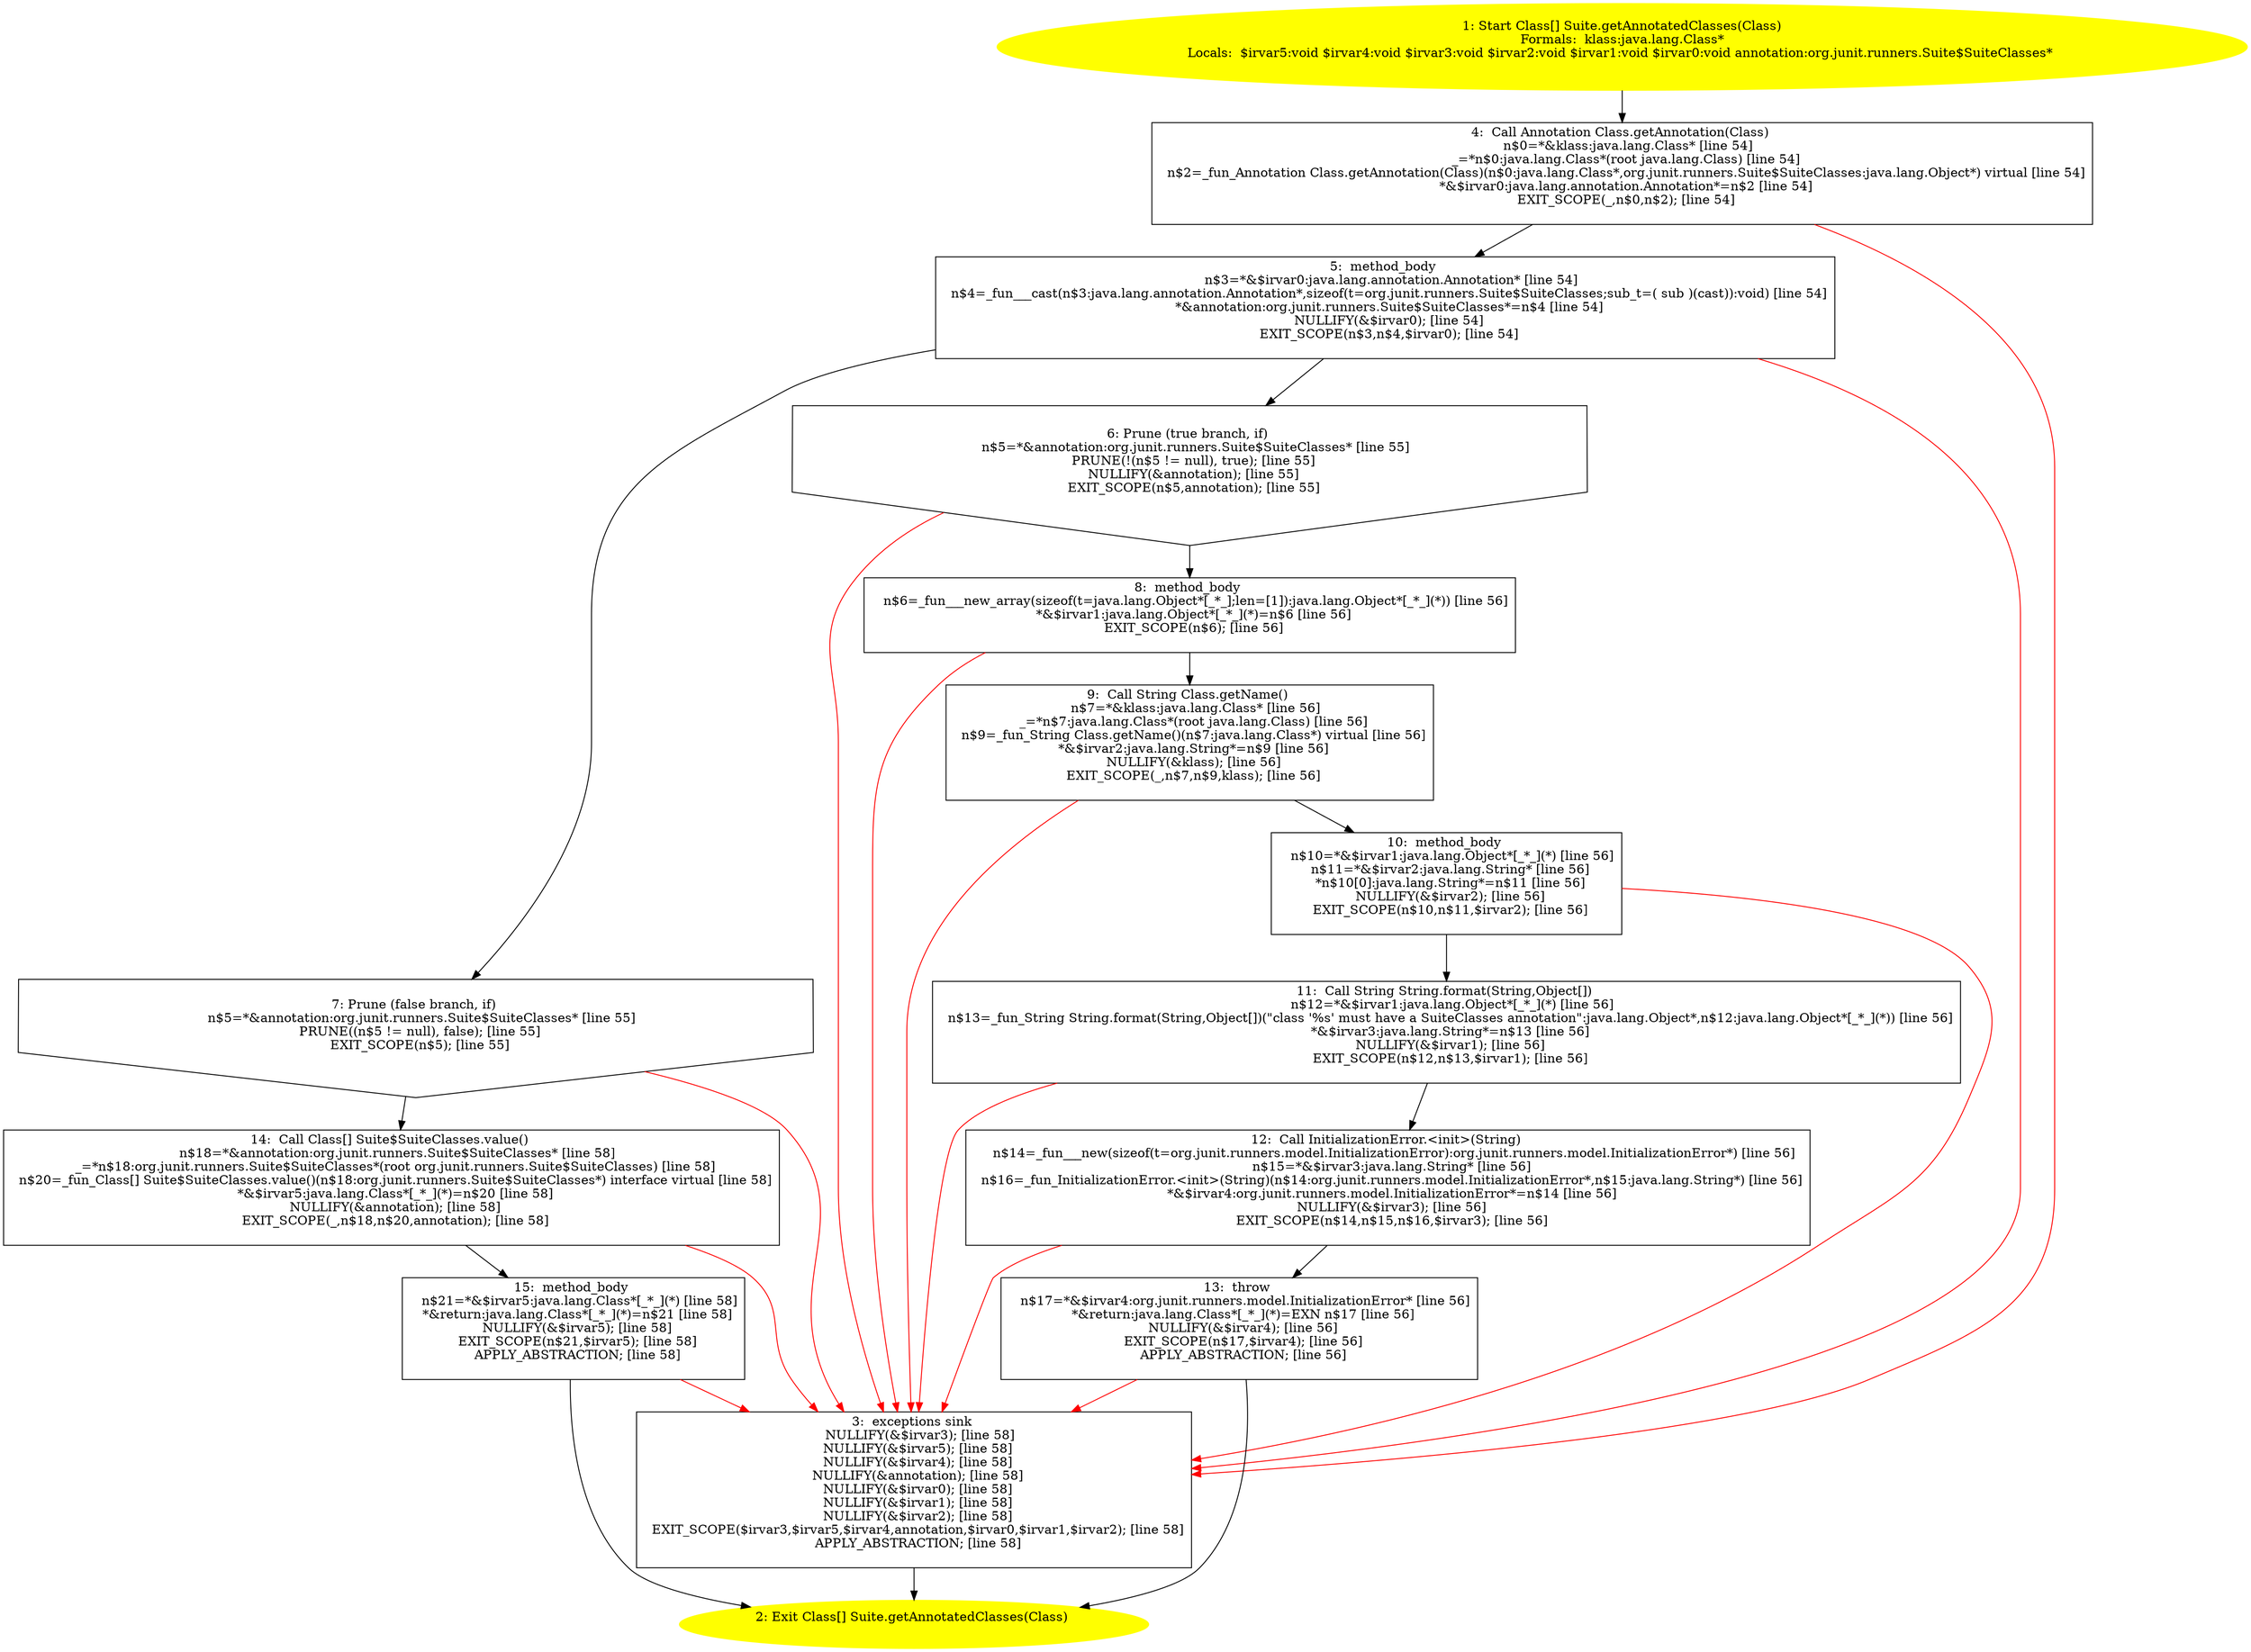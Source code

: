 /* @generated */
digraph cfg {
"org.junit.runners.Suite.getAnnotatedClasses(java.lang.Class):java.lang.Class[].f8889e9518c2734628d8e0e4719f26a3_1" [label="1: Start Class[] Suite.getAnnotatedClasses(Class)\nFormals:  klass:java.lang.Class*\nLocals:  $irvar5:void $irvar4:void $irvar3:void $irvar2:void $irvar1:void $irvar0:void annotation:org.junit.runners.Suite$SuiteClasses* \n  " color=yellow style=filled]
	

	 "org.junit.runners.Suite.getAnnotatedClasses(java.lang.Class):java.lang.Class[].f8889e9518c2734628d8e0e4719f26a3_1" -> "org.junit.runners.Suite.getAnnotatedClasses(java.lang.Class):java.lang.Class[].f8889e9518c2734628d8e0e4719f26a3_4" ;
"org.junit.runners.Suite.getAnnotatedClasses(java.lang.Class):java.lang.Class[].f8889e9518c2734628d8e0e4719f26a3_2" [label="2: Exit Class[] Suite.getAnnotatedClasses(Class) \n  " color=yellow style=filled]
	

"org.junit.runners.Suite.getAnnotatedClasses(java.lang.Class):java.lang.Class[].f8889e9518c2734628d8e0e4719f26a3_3" [label="3:  exceptions sink \n   NULLIFY(&$irvar3); [line 58]\n  NULLIFY(&$irvar5); [line 58]\n  NULLIFY(&$irvar4); [line 58]\n  NULLIFY(&annotation); [line 58]\n  NULLIFY(&$irvar0); [line 58]\n  NULLIFY(&$irvar1); [line 58]\n  NULLIFY(&$irvar2); [line 58]\n  EXIT_SCOPE($irvar3,$irvar5,$irvar4,annotation,$irvar0,$irvar1,$irvar2); [line 58]\n  APPLY_ABSTRACTION; [line 58]\n " shape="box"]
	

	 "org.junit.runners.Suite.getAnnotatedClasses(java.lang.Class):java.lang.Class[].f8889e9518c2734628d8e0e4719f26a3_3" -> "org.junit.runners.Suite.getAnnotatedClasses(java.lang.Class):java.lang.Class[].f8889e9518c2734628d8e0e4719f26a3_2" ;
"org.junit.runners.Suite.getAnnotatedClasses(java.lang.Class):java.lang.Class[].f8889e9518c2734628d8e0e4719f26a3_4" [label="4:  Call Annotation Class.getAnnotation(Class) \n   n$0=*&klass:java.lang.Class* [line 54]\n  _=*n$0:java.lang.Class*(root java.lang.Class) [line 54]\n  n$2=_fun_Annotation Class.getAnnotation(Class)(n$0:java.lang.Class*,org.junit.runners.Suite$SuiteClasses:java.lang.Object*) virtual [line 54]\n  *&$irvar0:java.lang.annotation.Annotation*=n$2 [line 54]\n  EXIT_SCOPE(_,n$0,n$2); [line 54]\n " shape="box"]
	

	 "org.junit.runners.Suite.getAnnotatedClasses(java.lang.Class):java.lang.Class[].f8889e9518c2734628d8e0e4719f26a3_4" -> "org.junit.runners.Suite.getAnnotatedClasses(java.lang.Class):java.lang.Class[].f8889e9518c2734628d8e0e4719f26a3_5" ;
	 "org.junit.runners.Suite.getAnnotatedClasses(java.lang.Class):java.lang.Class[].f8889e9518c2734628d8e0e4719f26a3_4" -> "org.junit.runners.Suite.getAnnotatedClasses(java.lang.Class):java.lang.Class[].f8889e9518c2734628d8e0e4719f26a3_3" [color="red" ];
"org.junit.runners.Suite.getAnnotatedClasses(java.lang.Class):java.lang.Class[].f8889e9518c2734628d8e0e4719f26a3_5" [label="5:  method_body \n   n$3=*&$irvar0:java.lang.annotation.Annotation* [line 54]\n  n$4=_fun___cast(n$3:java.lang.annotation.Annotation*,sizeof(t=org.junit.runners.Suite$SuiteClasses;sub_t=( sub )(cast)):void) [line 54]\n  *&annotation:org.junit.runners.Suite$SuiteClasses*=n$4 [line 54]\n  NULLIFY(&$irvar0); [line 54]\n  EXIT_SCOPE(n$3,n$4,$irvar0); [line 54]\n " shape="box"]
	

	 "org.junit.runners.Suite.getAnnotatedClasses(java.lang.Class):java.lang.Class[].f8889e9518c2734628d8e0e4719f26a3_5" -> "org.junit.runners.Suite.getAnnotatedClasses(java.lang.Class):java.lang.Class[].f8889e9518c2734628d8e0e4719f26a3_6" ;
	 "org.junit.runners.Suite.getAnnotatedClasses(java.lang.Class):java.lang.Class[].f8889e9518c2734628d8e0e4719f26a3_5" -> "org.junit.runners.Suite.getAnnotatedClasses(java.lang.Class):java.lang.Class[].f8889e9518c2734628d8e0e4719f26a3_7" ;
	 "org.junit.runners.Suite.getAnnotatedClasses(java.lang.Class):java.lang.Class[].f8889e9518c2734628d8e0e4719f26a3_5" -> "org.junit.runners.Suite.getAnnotatedClasses(java.lang.Class):java.lang.Class[].f8889e9518c2734628d8e0e4719f26a3_3" [color="red" ];
"org.junit.runners.Suite.getAnnotatedClasses(java.lang.Class):java.lang.Class[].f8889e9518c2734628d8e0e4719f26a3_6" [label="6: Prune (true branch, if) \n   n$5=*&annotation:org.junit.runners.Suite$SuiteClasses* [line 55]\n  PRUNE(!(n$5 != null), true); [line 55]\n  NULLIFY(&annotation); [line 55]\n  EXIT_SCOPE(n$5,annotation); [line 55]\n " shape="invhouse"]
	

	 "org.junit.runners.Suite.getAnnotatedClasses(java.lang.Class):java.lang.Class[].f8889e9518c2734628d8e0e4719f26a3_6" -> "org.junit.runners.Suite.getAnnotatedClasses(java.lang.Class):java.lang.Class[].f8889e9518c2734628d8e0e4719f26a3_8" ;
	 "org.junit.runners.Suite.getAnnotatedClasses(java.lang.Class):java.lang.Class[].f8889e9518c2734628d8e0e4719f26a3_6" -> "org.junit.runners.Suite.getAnnotatedClasses(java.lang.Class):java.lang.Class[].f8889e9518c2734628d8e0e4719f26a3_3" [color="red" ];
"org.junit.runners.Suite.getAnnotatedClasses(java.lang.Class):java.lang.Class[].f8889e9518c2734628d8e0e4719f26a3_7" [label="7: Prune (false branch, if) \n   n$5=*&annotation:org.junit.runners.Suite$SuiteClasses* [line 55]\n  PRUNE((n$5 != null), false); [line 55]\n  EXIT_SCOPE(n$5); [line 55]\n " shape="invhouse"]
	

	 "org.junit.runners.Suite.getAnnotatedClasses(java.lang.Class):java.lang.Class[].f8889e9518c2734628d8e0e4719f26a3_7" -> "org.junit.runners.Suite.getAnnotatedClasses(java.lang.Class):java.lang.Class[].f8889e9518c2734628d8e0e4719f26a3_14" ;
	 "org.junit.runners.Suite.getAnnotatedClasses(java.lang.Class):java.lang.Class[].f8889e9518c2734628d8e0e4719f26a3_7" -> "org.junit.runners.Suite.getAnnotatedClasses(java.lang.Class):java.lang.Class[].f8889e9518c2734628d8e0e4719f26a3_3" [color="red" ];
"org.junit.runners.Suite.getAnnotatedClasses(java.lang.Class):java.lang.Class[].f8889e9518c2734628d8e0e4719f26a3_8" [label="8:  method_body \n   n$6=_fun___new_array(sizeof(t=java.lang.Object*[_*_];len=[1]):java.lang.Object*[_*_](*)) [line 56]\n  *&$irvar1:java.lang.Object*[_*_](*)=n$6 [line 56]\n  EXIT_SCOPE(n$6); [line 56]\n " shape="box"]
	

	 "org.junit.runners.Suite.getAnnotatedClasses(java.lang.Class):java.lang.Class[].f8889e9518c2734628d8e0e4719f26a3_8" -> "org.junit.runners.Suite.getAnnotatedClasses(java.lang.Class):java.lang.Class[].f8889e9518c2734628d8e0e4719f26a3_9" ;
	 "org.junit.runners.Suite.getAnnotatedClasses(java.lang.Class):java.lang.Class[].f8889e9518c2734628d8e0e4719f26a3_8" -> "org.junit.runners.Suite.getAnnotatedClasses(java.lang.Class):java.lang.Class[].f8889e9518c2734628d8e0e4719f26a3_3" [color="red" ];
"org.junit.runners.Suite.getAnnotatedClasses(java.lang.Class):java.lang.Class[].f8889e9518c2734628d8e0e4719f26a3_9" [label="9:  Call String Class.getName() \n   n$7=*&klass:java.lang.Class* [line 56]\n  _=*n$7:java.lang.Class*(root java.lang.Class) [line 56]\n  n$9=_fun_String Class.getName()(n$7:java.lang.Class*) virtual [line 56]\n  *&$irvar2:java.lang.String*=n$9 [line 56]\n  NULLIFY(&klass); [line 56]\n  EXIT_SCOPE(_,n$7,n$9,klass); [line 56]\n " shape="box"]
	

	 "org.junit.runners.Suite.getAnnotatedClasses(java.lang.Class):java.lang.Class[].f8889e9518c2734628d8e0e4719f26a3_9" -> "org.junit.runners.Suite.getAnnotatedClasses(java.lang.Class):java.lang.Class[].f8889e9518c2734628d8e0e4719f26a3_10" ;
	 "org.junit.runners.Suite.getAnnotatedClasses(java.lang.Class):java.lang.Class[].f8889e9518c2734628d8e0e4719f26a3_9" -> "org.junit.runners.Suite.getAnnotatedClasses(java.lang.Class):java.lang.Class[].f8889e9518c2734628d8e0e4719f26a3_3" [color="red" ];
"org.junit.runners.Suite.getAnnotatedClasses(java.lang.Class):java.lang.Class[].f8889e9518c2734628d8e0e4719f26a3_10" [label="10:  method_body \n   n$10=*&$irvar1:java.lang.Object*[_*_](*) [line 56]\n  n$11=*&$irvar2:java.lang.String* [line 56]\n  *n$10[0]:java.lang.String*=n$11 [line 56]\n  NULLIFY(&$irvar2); [line 56]\n  EXIT_SCOPE(n$10,n$11,$irvar2); [line 56]\n " shape="box"]
	

	 "org.junit.runners.Suite.getAnnotatedClasses(java.lang.Class):java.lang.Class[].f8889e9518c2734628d8e0e4719f26a3_10" -> "org.junit.runners.Suite.getAnnotatedClasses(java.lang.Class):java.lang.Class[].f8889e9518c2734628d8e0e4719f26a3_11" ;
	 "org.junit.runners.Suite.getAnnotatedClasses(java.lang.Class):java.lang.Class[].f8889e9518c2734628d8e0e4719f26a3_10" -> "org.junit.runners.Suite.getAnnotatedClasses(java.lang.Class):java.lang.Class[].f8889e9518c2734628d8e0e4719f26a3_3" [color="red" ];
"org.junit.runners.Suite.getAnnotatedClasses(java.lang.Class):java.lang.Class[].f8889e9518c2734628d8e0e4719f26a3_11" [label="11:  Call String String.format(String,Object[]) \n   n$12=*&$irvar1:java.lang.Object*[_*_](*) [line 56]\n  n$13=_fun_String String.format(String,Object[])(\"class '%s' must have a SuiteClasses annotation\":java.lang.Object*,n$12:java.lang.Object*[_*_](*)) [line 56]\n  *&$irvar3:java.lang.String*=n$13 [line 56]\n  NULLIFY(&$irvar1); [line 56]\n  EXIT_SCOPE(n$12,n$13,$irvar1); [line 56]\n " shape="box"]
	

	 "org.junit.runners.Suite.getAnnotatedClasses(java.lang.Class):java.lang.Class[].f8889e9518c2734628d8e0e4719f26a3_11" -> "org.junit.runners.Suite.getAnnotatedClasses(java.lang.Class):java.lang.Class[].f8889e9518c2734628d8e0e4719f26a3_12" ;
	 "org.junit.runners.Suite.getAnnotatedClasses(java.lang.Class):java.lang.Class[].f8889e9518c2734628d8e0e4719f26a3_11" -> "org.junit.runners.Suite.getAnnotatedClasses(java.lang.Class):java.lang.Class[].f8889e9518c2734628d8e0e4719f26a3_3" [color="red" ];
"org.junit.runners.Suite.getAnnotatedClasses(java.lang.Class):java.lang.Class[].f8889e9518c2734628d8e0e4719f26a3_12" [label="12:  Call InitializationError.<init>(String) \n   n$14=_fun___new(sizeof(t=org.junit.runners.model.InitializationError):org.junit.runners.model.InitializationError*) [line 56]\n  n$15=*&$irvar3:java.lang.String* [line 56]\n  n$16=_fun_InitializationError.<init>(String)(n$14:org.junit.runners.model.InitializationError*,n$15:java.lang.String*) [line 56]\n  *&$irvar4:org.junit.runners.model.InitializationError*=n$14 [line 56]\n  NULLIFY(&$irvar3); [line 56]\n  EXIT_SCOPE(n$14,n$15,n$16,$irvar3); [line 56]\n " shape="box"]
	

	 "org.junit.runners.Suite.getAnnotatedClasses(java.lang.Class):java.lang.Class[].f8889e9518c2734628d8e0e4719f26a3_12" -> "org.junit.runners.Suite.getAnnotatedClasses(java.lang.Class):java.lang.Class[].f8889e9518c2734628d8e0e4719f26a3_13" ;
	 "org.junit.runners.Suite.getAnnotatedClasses(java.lang.Class):java.lang.Class[].f8889e9518c2734628d8e0e4719f26a3_12" -> "org.junit.runners.Suite.getAnnotatedClasses(java.lang.Class):java.lang.Class[].f8889e9518c2734628d8e0e4719f26a3_3" [color="red" ];
"org.junit.runners.Suite.getAnnotatedClasses(java.lang.Class):java.lang.Class[].f8889e9518c2734628d8e0e4719f26a3_13" [label="13:  throw \n   n$17=*&$irvar4:org.junit.runners.model.InitializationError* [line 56]\n  *&return:java.lang.Class*[_*_](*)=EXN n$17 [line 56]\n  NULLIFY(&$irvar4); [line 56]\n  EXIT_SCOPE(n$17,$irvar4); [line 56]\n  APPLY_ABSTRACTION; [line 56]\n " shape="box"]
	

	 "org.junit.runners.Suite.getAnnotatedClasses(java.lang.Class):java.lang.Class[].f8889e9518c2734628d8e0e4719f26a3_13" -> "org.junit.runners.Suite.getAnnotatedClasses(java.lang.Class):java.lang.Class[].f8889e9518c2734628d8e0e4719f26a3_2" ;
	 "org.junit.runners.Suite.getAnnotatedClasses(java.lang.Class):java.lang.Class[].f8889e9518c2734628d8e0e4719f26a3_13" -> "org.junit.runners.Suite.getAnnotatedClasses(java.lang.Class):java.lang.Class[].f8889e9518c2734628d8e0e4719f26a3_3" [color="red" ];
"org.junit.runners.Suite.getAnnotatedClasses(java.lang.Class):java.lang.Class[].f8889e9518c2734628d8e0e4719f26a3_14" [label="14:  Call Class[] Suite$SuiteClasses.value() \n   n$18=*&annotation:org.junit.runners.Suite$SuiteClasses* [line 58]\n  _=*n$18:org.junit.runners.Suite$SuiteClasses*(root org.junit.runners.Suite$SuiteClasses) [line 58]\n  n$20=_fun_Class[] Suite$SuiteClasses.value()(n$18:org.junit.runners.Suite$SuiteClasses*) interface virtual [line 58]\n  *&$irvar5:java.lang.Class*[_*_](*)=n$20 [line 58]\n  NULLIFY(&annotation); [line 58]\n  EXIT_SCOPE(_,n$18,n$20,annotation); [line 58]\n " shape="box"]
	

	 "org.junit.runners.Suite.getAnnotatedClasses(java.lang.Class):java.lang.Class[].f8889e9518c2734628d8e0e4719f26a3_14" -> "org.junit.runners.Suite.getAnnotatedClasses(java.lang.Class):java.lang.Class[].f8889e9518c2734628d8e0e4719f26a3_15" ;
	 "org.junit.runners.Suite.getAnnotatedClasses(java.lang.Class):java.lang.Class[].f8889e9518c2734628d8e0e4719f26a3_14" -> "org.junit.runners.Suite.getAnnotatedClasses(java.lang.Class):java.lang.Class[].f8889e9518c2734628d8e0e4719f26a3_3" [color="red" ];
"org.junit.runners.Suite.getAnnotatedClasses(java.lang.Class):java.lang.Class[].f8889e9518c2734628d8e0e4719f26a3_15" [label="15:  method_body \n   n$21=*&$irvar5:java.lang.Class*[_*_](*) [line 58]\n  *&return:java.lang.Class*[_*_](*)=n$21 [line 58]\n  NULLIFY(&$irvar5); [line 58]\n  EXIT_SCOPE(n$21,$irvar5); [line 58]\n  APPLY_ABSTRACTION; [line 58]\n " shape="box"]
	

	 "org.junit.runners.Suite.getAnnotatedClasses(java.lang.Class):java.lang.Class[].f8889e9518c2734628d8e0e4719f26a3_15" -> "org.junit.runners.Suite.getAnnotatedClasses(java.lang.Class):java.lang.Class[].f8889e9518c2734628d8e0e4719f26a3_2" ;
	 "org.junit.runners.Suite.getAnnotatedClasses(java.lang.Class):java.lang.Class[].f8889e9518c2734628d8e0e4719f26a3_15" -> "org.junit.runners.Suite.getAnnotatedClasses(java.lang.Class):java.lang.Class[].f8889e9518c2734628d8e0e4719f26a3_3" [color="red" ];
}
